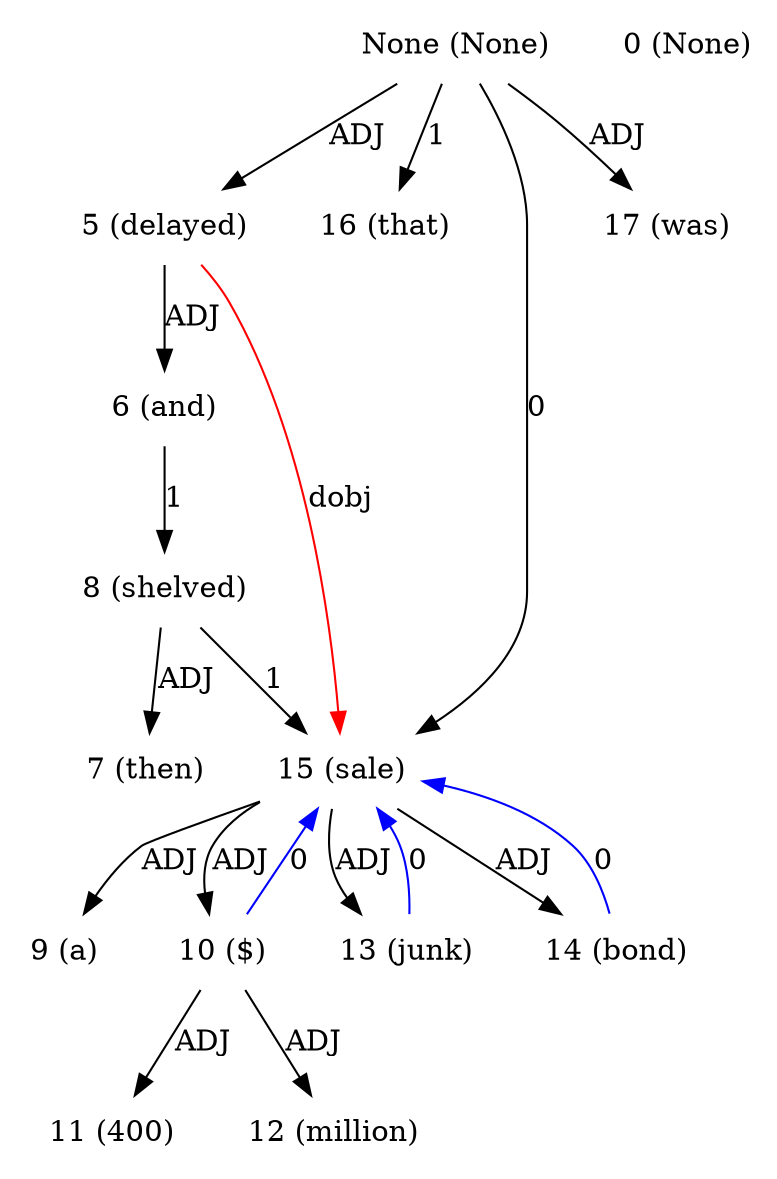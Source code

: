 digraph G{
edge [dir=forward]
node [shape=plaintext]

None [label="None (None)"]
None -> 5 [label="ADJ"]
None [label="None (None)"]
None -> 16 [label="1"]
None -> 15 [label="0"]
None -> 17 [label="ADJ"]
0 [label="0 (None)"]
5 [label="5 (delayed)"]
5 -> 6 [label="ADJ"]
6 [label="6 (and)"]
6 -> 8 [label="1"]
7 [label="7 (then)"]
8 [label="8 (shelved)"]
8 -> 15 [label="1"]
8 -> 7 [label="ADJ"]
9 [label="9 (a)"]
10 [label="10 ($)"]
10 -> 15 [label="0", color="blue"]
10 -> 11 [label="ADJ"]
10 -> 12 [label="ADJ"]
11 [label="11 (400)"]
12 [label="12 (million)"]
13 [label="13 (junk)"]
13 -> 15 [label="0", color="blue"]
14 [label="14 (bond)"]
14 -> 15 [label="0", color="blue"]
15 [label="15 (sale)"]
15 -> 9 [label="ADJ"]
15 -> 10 [label="ADJ"]
15 -> 13 [label="ADJ"]
15 -> 14 [label="ADJ"]
5 -> 15 [label="dobj", color="red"]
16 [label="16 (that)"]
17 [label="17 (was)"]
}

